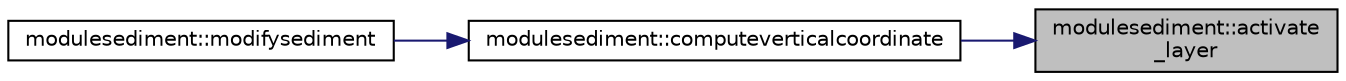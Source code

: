 digraph "modulesediment::activate_layer"
{
 // LATEX_PDF_SIZE
  edge [fontname="Helvetica",fontsize="10",labelfontname="Helvetica",labelfontsize="10"];
  node [fontname="Helvetica",fontsize="10",shape=record];
  rankdir="RL";
  Node1 [label="modulesediment::activate\l_layer",height=0.2,width=0.4,color="black", fillcolor="grey75", style="filled", fontcolor="black",tooltip=" "];
  Node1 -> Node2 [dir="back",color="midnightblue",fontsize="10",style="solid"];
  Node2 [label="modulesediment::computeverticalcoordinate",height=0.2,width=0.4,color="black", fillcolor="white", style="filled",URL="$namespacemodulesediment.html#ae2d0c9fdf078f2fd81047486eb734a9d",tooltip=" "];
  Node2 -> Node3 [dir="back",color="midnightblue",fontsize="10",style="solid"];
  Node3 [label="modulesediment::modifysediment",height=0.2,width=0.4,color="black", fillcolor="white", style="filled",URL="$namespacemodulesediment.html#a8bd56ac218e3c51dd03eb2967d7e9398",tooltip=" "];
}
